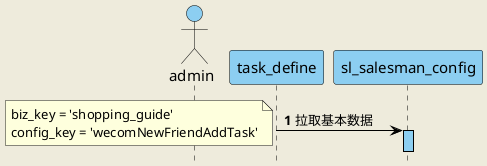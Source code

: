 @startuml
'https://plantuml.com/sequence-diagram
hide footbox
skinparam backgroundColor #EEEBDC
autoActivate on
autonumber

skinparam sequence {
ArrowColor black
ActorBorderColor black
LifeLineBorderColor black
LifeLineBackgroundColor #8CCEF1

ParticipantBorderColor black
ParticipantBackgroundColor #8CCEF1
'ParticipantFontName Impact
ParticipantFontSize 15
ParticipantFontColor black

ActorBackgroundColor #8CCEF1
ActorFontColor black
ActorFontSize 15
ActorFontName Aapex
}


actor "admin" as admin
'Participant NsqClient as nsqClient
Participant task_define as td

Participant sl_salesman_config as ssc
'wecomNewFriendAddTask

td -> ssc : 拉取基本数据
note left
    biz_key = 'shopping_guide'
    config_key = 'wecomNewFriendAddTask'
end note

@enduml